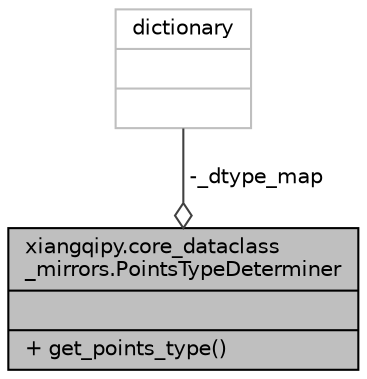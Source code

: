 digraph "xiangqipy.core_dataclass_mirrors.PointsTypeDeterminer"
{
 // LATEX_PDF_SIZE
  edge [fontname="Helvetica",fontsize="10",labelfontname="Helvetica",labelfontsize="10"];
  node [fontname="Helvetica",fontsize="10",shape=record];
  Node1 [label="{xiangqipy.core_dataclass\l_mirrors.PointsTypeDeterminer\n||+ get_points_type()\l}",height=0.2,width=0.4,color="black", fillcolor="grey75", style="filled", fontcolor="black",tooltip="Determines the integer type used for Points int the C++ core, and provides a numpy integer type with ..."];
  Node2 -> Node1 [color="grey25",fontsize="10",style="solid",label=" -_dtype_map" ,arrowhead="odiamond",fontname="Helvetica"];
  Node2 [label="{dictionary\n||}",height=0.2,width=0.4,color="grey75", fillcolor="white", style="filled",tooltip=" "];
}
